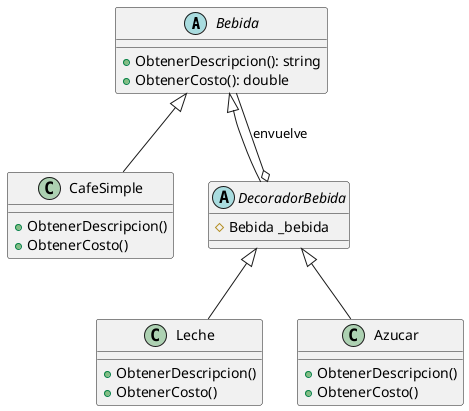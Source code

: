 @startuml
abstract class Bebida {
    + ObtenerDescripcion(): string
    + ObtenerCosto(): double
}

class CafeSimple {
    + ObtenerDescripcion()
    + ObtenerCosto()
}

abstract class DecoradorBebida {
    # Bebida _bebida
}

class Leche {
    + ObtenerDescripcion()
    + ObtenerCosto()
}

class Azucar {
    + ObtenerDescripcion()
    + ObtenerCosto()
}

' Relación de Herencia: Todos son un tipo de Bebida
Bebida <|-- CafeSimple
Bebida <|-- DecoradorBebida
DecoradorBebida <|-- Leche
DecoradorBebida <|-- Azucar

' Relación de Composición: El Decorador envuelve a una Bebida
DecoradorBebida o-- Bebida : envuelve
@enduml
